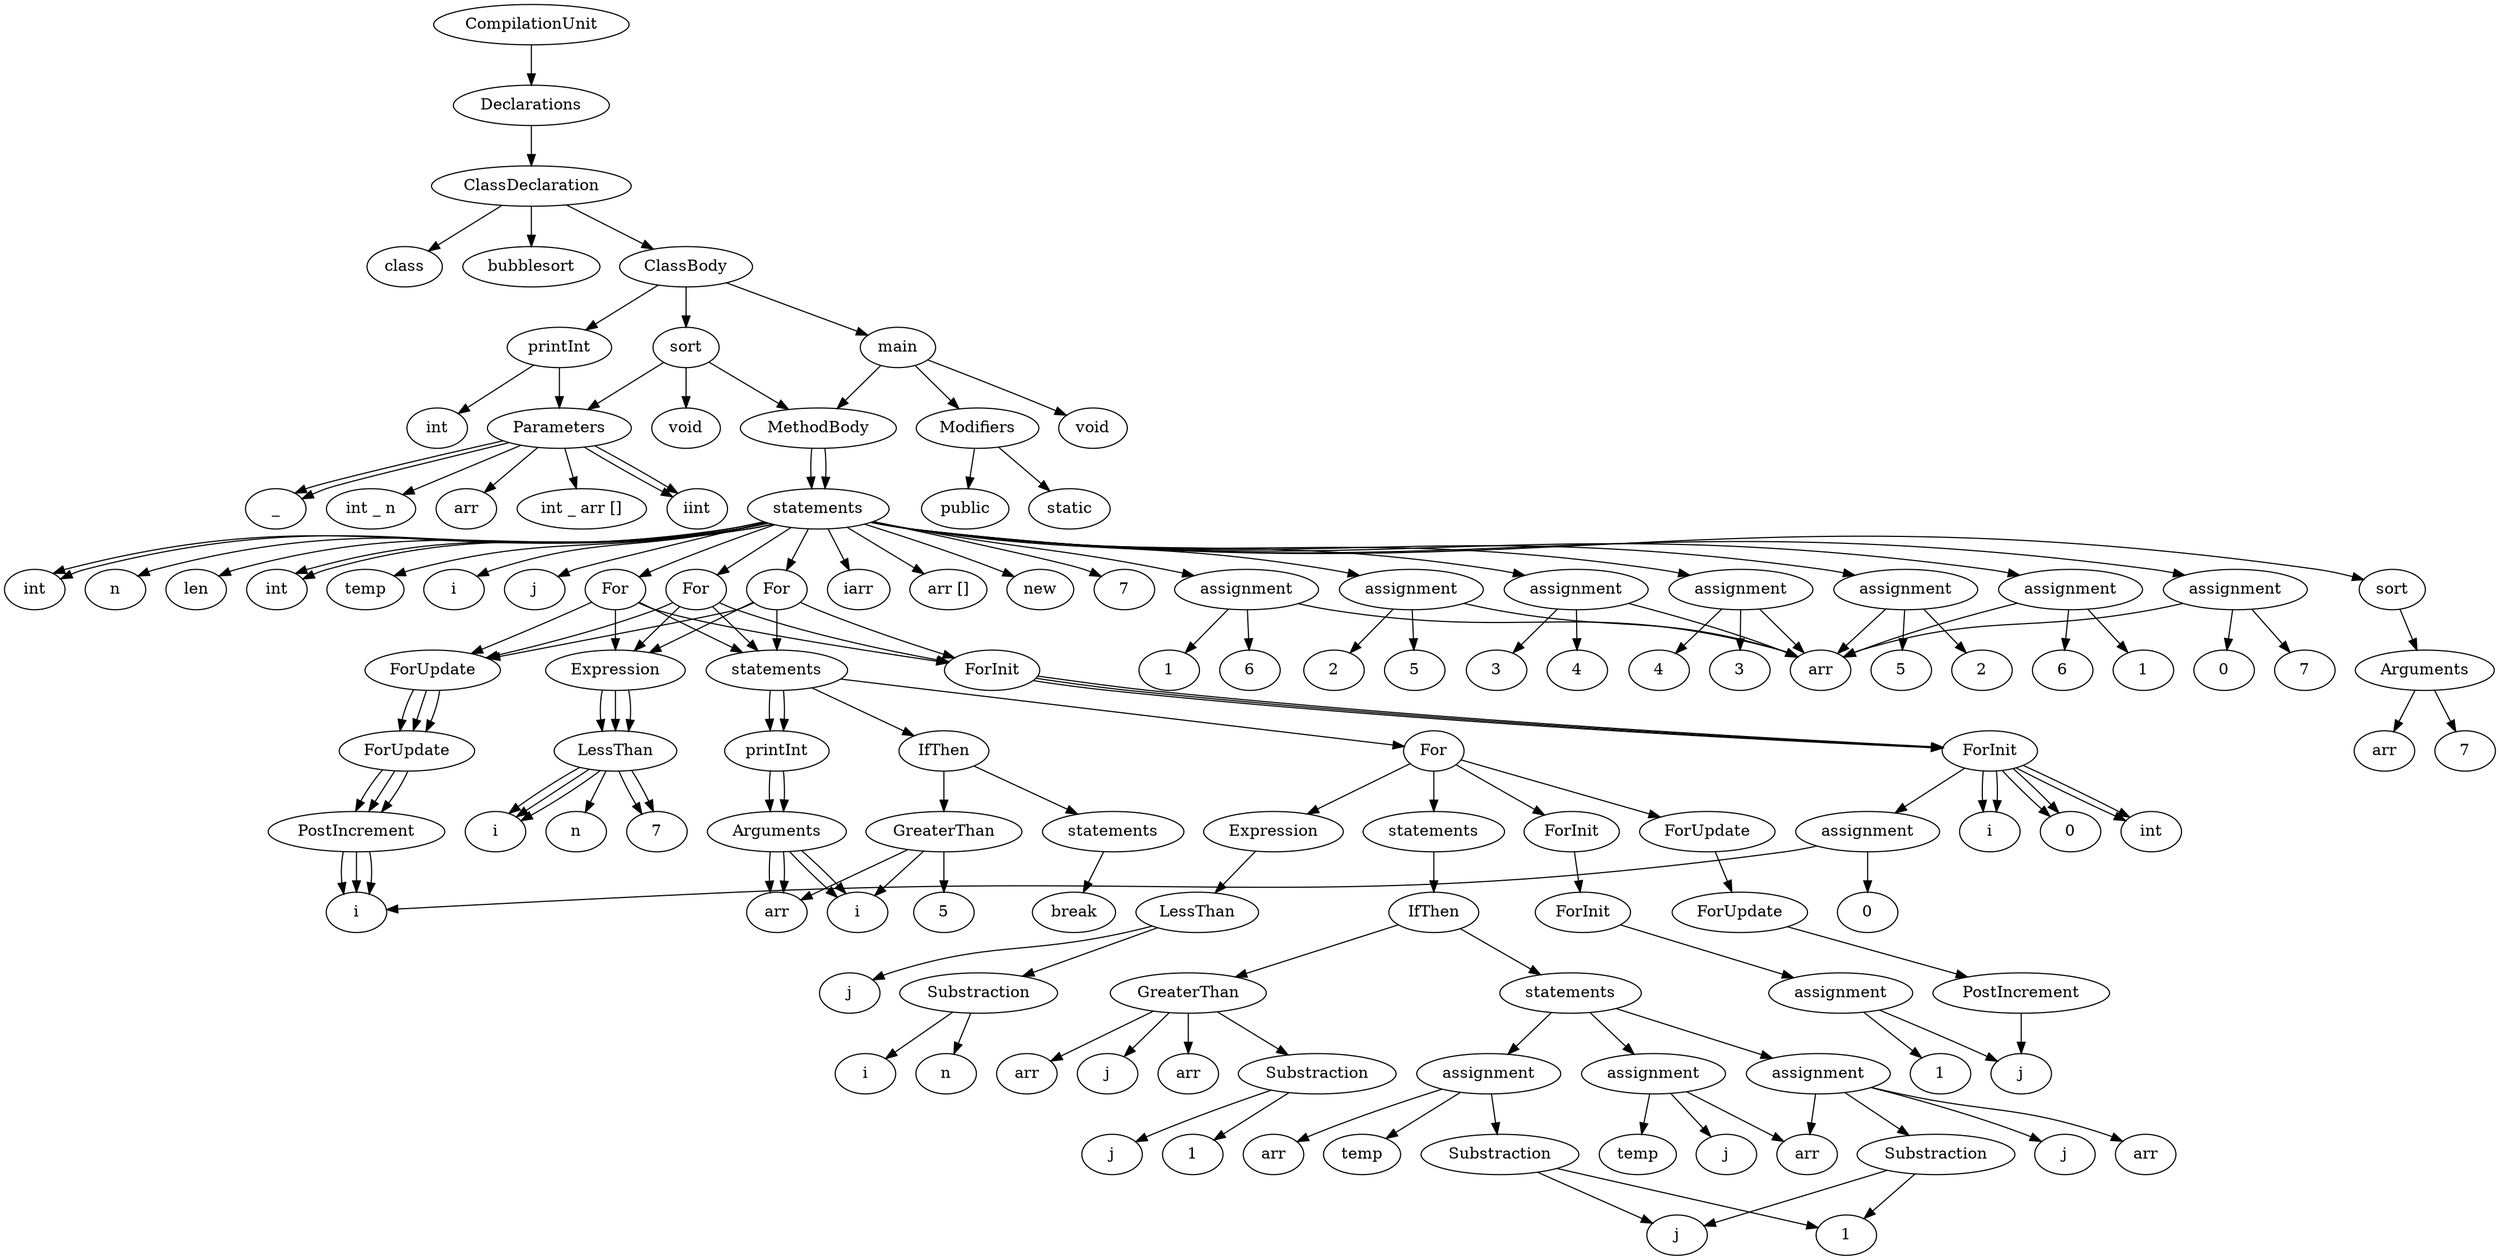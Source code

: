 digraph AST{ 
	iCompilationUnit_0_0 [label= "CompilationUnit"]	iCompilationUnit_0_0 ->{ iDeclarations_1_0}
	iDeclarations_1_0 [label= "Declarations"]	iDeclarations_1_0 ->{ iClassDeclaration_2_0}
	iClassDeclaration_2_0 [label= "ClassDeclaration"]	iClassDeclaration_2_0 ->{ iclass_3_0 ,ibubblesort_3_1 ,iClassBody_3_2}
	iclass_3_0 [label= "class"]	iclass_3_0 ->{}
	ibubblesort_3_1 [label= "bubblesort"]	ibubblesort_3_1 ->{}
	iClassBody_3_2 [label= "ClassBody"]	iClassBody_3_2 ->{ iprintInt_4_0 ,isort_4_1 ,imain_4_2}
	iprintInt_4_0 [label= "printInt"]	iprintInt_4_0 ->{ iint_5_0 ,iParameters_5_1}
	iint_5_0 [label= "int"]	iint_5_0 ->{}
	iParameters_5_1 [label= "Parameters"]	iParameters_5_1 ->{ iint _ n_6_0}
	iint _ n_6_0 [label= "int _ n"]	iint _ n_6_0 ->{}
	isort_4_1 [label= "sort"]	isort_4_1 ->{ ivoid_5_0 ,iParameters_5_1 ,iMethodBody_5_2}
	ivoid_5_0 [label= "void"]	ivoid_5_0 ->{}
	iParameters_5_1 [label= "Parameters"]	iParameters_5_1 ->{ iint _ arr []_6_0}
	iint _ arr []_6_0 [label= "int _ arr []"]	iint _ arr []_6_0 ->{}
	iMethodBody_5_2 [label= "MethodBody"]	iMethodBody_5_2 ->{ istatements_6_0}
	istatements_6_0 [label= "statements"]	istatements_6_0 ->{ iint_7_0 ,in_7_1 ,ilen_7_2 ,iint_7_3 ,itemp_7_4 ,ii_7_5 ,ij_7_6 ,iFor_7_7}
	iint_7_0 [label= "int"]	iint_7_0 ->{}
	in_7_1 [label= "n"]	in_7_1 ->{}
	ilen_7_2 [label= "len"]	ilen_7_2 ->{}
	iint_7_3 [label= "int"]	iint_7_3 ->{}
	itemp_7_4 [label= "temp"]	itemp_7_4 ->{}
	ii_7_5 [label= "i"]	ii_7_5 ->{}
	ij_7_6 [label= "j"]	ij_7_6 ->{}
	iFor_7_7 [label= "For"]	iFor_7_7 ->{ iForInit_8_0 ,iExpression_8_1 ,iForUpdate_8_2 ,istatements_8_3}
	iForInit_8_0 [label= "ForInit"]	iForInit_8_0 ->{ iForInit_9_0}
	iForInit_9_0 [label= "ForInit"]	iForInit_9_0 ->{ iassignment_10_0}
	iassignment_10_0 [label= "assignment"]	iassignment_10_0 ->{ ii_11_0 ,i0_11_1}
	ii_11_0 [label= "i"]	ii_11_0 ->{}
	i0_11_1 [label= "0"]	i0_11_1 ->{}
	iExpression_8_1 [label= "Expression"]	iExpression_8_1 ->{ iLessThan_9_0}
	iLessThan_9_0 [label= "LessThan"]	iLessThan_9_0 ->{ ii_10_0 ,in_10_1}
	ii_10_0 [label= "i"]	ii_10_0 ->{}
	in_10_1 [label= "n"]	in_10_1 ->{}
	iForUpdate_8_2 [label= "ForUpdate"]	iForUpdate_8_2 ->{ iForUpdate_9_0}
	iForUpdate_9_0 [label= "ForUpdate"]	iForUpdate_9_0 ->{ iPostIncrement_10_0}
	iPostIncrement_10_0 [label= "PostIncrement"]	iPostIncrement_10_0 ->{ ii_11_0}
	ii_11_0 [label= "i"]	ii_11_0 ->{}
	istatements_8_3 [label= "statements"]	istatements_8_3 ->{ iFor_9_0}
	iFor_9_0 [label= "For"]	iFor_9_0 ->{ iForInit_10_0 ,iExpression_10_1 ,iForUpdate_10_2 ,istatements_10_3}
	iForInit_10_0 [label= "ForInit"]	iForInit_10_0 ->{ iForInit_11_0}
	iForInit_11_0 [label= "ForInit"]	iForInit_11_0 ->{ iassignment_12_0}
	iassignment_12_0 [label= "assignment"]	iassignment_12_0 ->{ ij_13_0 ,i1_13_1}
	ij_13_0 [label= "j"]	ij_13_0 ->{}
	i1_13_1 [label= "1"]	i1_13_1 ->{}
	iExpression_10_1 [label= "Expression"]	iExpression_10_1 ->{ iLessThan_11_0}
	iLessThan_11_0 [label= "LessThan"]	iLessThan_11_0 ->{ ij_12_0 ,iSubstraction_12_1}
	ij_12_0 [label= "j"]	ij_12_0 ->{}
	iSubstraction_12_1 [label= "Substraction"]	iSubstraction_12_1 ->{ in_13_0 ,ii_13_1}
	in_13_0 [label= "n"]	in_13_0 ->{}
	ii_13_1 [label= "i"]	ii_13_1 ->{}
	iForUpdate_10_2 [label= "ForUpdate"]	iForUpdate_10_2 ->{ iForUpdate_11_0}
	iForUpdate_11_0 [label= "ForUpdate"]	iForUpdate_11_0 ->{ iPostIncrement_12_0}
	iPostIncrement_12_0 [label= "PostIncrement"]	iPostIncrement_12_0 ->{ ij_13_0}
	ij_13_0 [label= "j"]	ij_13_0 ->{}
	istatements_10_3 [label= "statements"]	istatements_10_3 ->{ iIfThen_11_0}
	iIfThen_11_0 [label= "IfThen"]	iIfThen_11_0 ->{ iGreaterThan_12_0 ,istatements_12_1}
	iGreaterThan_12_0 [label= "GreaterThan"]	iGreaterThan_12_0 ->{ iarr_13_0 ,iSubstraction_13_1 ,iarr_13_2 ,ij_13_3}
	iarr_13_0 [label= "arr"]	iarr_13_0 ->{}
	iSubstraction_13_1 [label= "Substraction"]	iSubstraction_13_1 ->{ ij_14_0 ,i1_14_1}
	ij_14_0 [label= "j"]	ij_14_0 ->{}
	i1_14_1 [label= "1"]	i1_14_1 ->{}
	iarr_13_2 [label= "arr"]	iarr_13_2 ->{}
	ij_13_3 [label= "j"]	ij_13_3 ->{}
	istatements_12_1 [label= "statements"]	istatements_12_1 ->{ iassignment_13_0 ,iassignment_13_1 ,iassignment_13_2}
	iassignment_13_0 [label= "assignment"]	iassignment_13_0 ->{ itemp_14_0 ,iarr_14_1 ,iSubstraction_14_2}
	itemp_14_0 [label= "temp"]	itemp_14_0 ->{}
	iarr_14_1 [label= "arr"]	iarr_14_1 ->{}
	iSubstraction_14_2 [label= "Substraction"]	iSubstraction_14_2 ->{ ij_15_0 ,i1_15_1}
	ij_15_0 [label= "j"]	ij_15_0 ->{}
	i1_15_1 [label= "1"]	i1_15_1 ->{}
	iassignment_13_1 [label= "assignment"]	iassignment_13_1 ->{ iarr_14_0 ,iSubstraction_14_1 ,iarr_14_2 ,ij_14_3}
	iarr_14_0 [label= "arr"]	iarr_14_0 ->{}
	iSubstraction_14_1 [label= "Substraction"]	iSubstraction_14_1 ->{ ij_15_0 ,i1_15_1}
	ij_15_0 [label= "j"]	ij_15_0 ->{}
	i1_15_1 [label= "1"]	i1_15_1 ->{}
	iarr_14_2 [label= "arr"]	iarr_14_2 ->{}
	ij_14_3 [label= "j"]	ij_14_3 ->{}
	iassignment_13_2 [label= "assignment"]	iassignment_13_2 ->{ iarr_14_0 ,ij_14_1 ,itemp_14_2}
	iarr_14_0 [label= "arr"]	iarr_14_0 ->{}
	ij_14_1 [label= "j"]	ij_14_1 ->{}
	itemp_14_2 [label= "temp"]	itemp_14_2 ->{}
	imain_4_2 [label= "main"]	imain_4_2 ->{ iModifiers_5_0 ,ivoid_5_1 ,iMethodBody_5_2}
	iModifiers_5_0 [label= "Modifiers"]	iModifiers_5_0 ->{ ipublic_6_0 ,istatic_6_1}
	ipublic_6_0 [label= "public"]	ipublic_6_0 ->{}
	istatic_6_1 [label= "static"]	istatic_6_1 ->{}
	ivoid_5_1 [label= "void"]	ivoid_5_1 ->{}
	iMethodBody_5_2 [label= "MethodBody"]	iMethodBody_5_2 ->{ istatements_6_0}
	istatements_6_0 [label= "statements"]	istatements_6_0 ->{ iint_7_0 ,iarr []_7_1 ,inew_7_2 ,iint_7_3 ,i7_7_4 ,iassignment_7_5 ,iassignment_7_6 ,iassignment_7_7 ,iassignment_7_8 ,iassignment_7_9 ,iassignment_7_10 ,iassignment_7_11 ,iFor_7_12 ,isort_7_13 ,iFor_7_14}
	iint_7_0 [label= "int"]	iint_7_0 ->{}
	iarr []_7_1 [label= "arr []"]	iarr []_7_1 ->{}
	inew_7_2 [label= "new"]	inew_7_2 ->{}
	iint_7_3 [label= "int"]	iint_7_3 ->{}
	i7_7_4 [label= "7"]	i7_7_4 ->{}
	iassignment_7_5 [label= "assignment"]	iassignment_7_5 ->{ iarr_8_0 ,i0_8_1 ,i7_8_2}
	iarr_8_0 [label= "arr"]	iarr_8_0 ->{}
	i0_8_1 [label= "0"]	i0_8_1 ->{}
	i7_8_2 [label= "7"]	i7_8_2 ->{}
	iassignment_7_6 [label= "assignment"]	iassignment_7_6 ->{ iarr_8_0 ,i1_8_1 ,i6_8_2}
	iarr_8_0 [label= "arr"]	iarr_8_0 ->{}
	i1_8_1 [label= "1"]	i1_8_1 ->{}
	i6_8_2 [label= "6"]	i6_8_2 ->{}
	iassignment_7_7 [label= "assignment"]	iassignment_7_7 ->{ iarr_8_0 ,i2_8_1 ,i5_8_2}
	iarr_8_0 [label= "arr"]	iarr_8_0 ->{}
	i2_8_1 [label= "2"]	i2_8_1 ->{}
	i5_8_2 [label= "5"]	i5_8_2 ->{}
	iassignment_7_8 [label= "assignment"]	iassignment_7_8 ->{ iarr_8_0 ,i3_8_1 ,i4_8_2}
	iarr_8_0 [label= "arr"]	iarr_8_0 ->{}
	i3_8_1 [label= "3"]	i3_8_1 ->{}
	i4_8_2 [label= "4"]	i4_8_2 ->{}
	iassignment_7_9 [label= "assignment"]	iassignment_7_9 ->{ iarr_8_0 ,i4_8_1 ,i3_8_2}
	iarr_8_0 [label= "arr"]	iarr_8_0 ->{}
	i4_8_1 [label= "4"]	i4_8_1 ->{}
	i3_8_2 [label= "3"]	i3_8_2 ->{}
	iassignment_7_10 [label= "assignment"]	iassignment_7_10 ->{ iarr_8_0 ,i5_8_1 ,i2_8_2}
	iarr_8_0 [label= "arr"]	iarr_8_0 ->{}
	i5_8_1 [label= "5"]	i5_8_1 ->{}
	i2_8_2 [label= "2"]	i2_8_2 ->{}
	iassignment_7_11 [label= "assignment"]	iassignment_7_11 ->{ iarr_8_0 ,i6_8_1 ,i1_8_2}
	iarr_8_0 [label= "arr"]	iarr_8_0 ->{}
	i6_8_1 [label= "6"]	i6_8_1 ->{}
	i1_8_2 [label= "1"]	i1_8_2 ->{}
	iFor_7_12 [label= "For"]	iFor_7_12 ->{ iForInit_8_0 ,iExpression_8_1 ,iForUpdate_8_2 ,istatements_8_3}
	iForInit_8_0 [label= "ForInit"]	iForInit_8_0 ->{ iForInit_9_0}
	iForInit_9_0 [label= "ForInit"]	iForInit_9_0 ->{ iint_10_0 ,ii_10_1 ,i0_10_2}
	iint_10_0 [label= "int"]	iint_10_0 ->{}
	ii_10_1 [label= "i"]	ii_10_1 ->{}
	i0_10_2 [label= "0"]	i0_10_2 ->{}
	iExpression_8_1 [label= "Expression"]	iExpression_8_1 ->{ iLessThan_9_0}
	iLessThan_9_0 [label= "LessThan"]	iLessThan_9_0 ->{ ii_10_0 ,i7_10_1}
	ii_10_0 [label= "i"]	ii_10_0 ->{}
	i7_10_1 [label= "7"]	i7_10_1 ->{}
	iForUpdate_8_2 [label= "ForUpdate"]	iForUpdate_8_2 ->{ iForUpdate_9_0}
	iForUpdate_9_0 [label= "ForUpdate"]	iForUpdate_9_0 ->{ iPostIncrement_10_0}
	iPostIncrement_10_0 [label= "PostIncrement"]	iPostIncrement_10_0 ->{ ii_11_0}
	ii_11_0 [label= "i"]	ii_11_0 ->{}
	istatements_8_3 [label= "statements"]	istatements_8_3 ->{ iprintInt_9_0 ,iIfThen_9_1}
	iprintInt_9_0 [label= "printInt"]	iprintInt_9_0 ->{ iArguments_10_0}
	iArguments_10_0 [label= "Arguments"]	iArguments_10_0 ->{ iarr_11_0 ,ii_11_1}
	iarr_11_0 [label= "arr"]	iarr_11_0 ->{}
	ii_11_1 [label= "i"]	ii_11_1 ->{}
	iIfThen_9_1 [label= "IfThen"]	iIfThen_9_1 ->{ iGreaterThan_10_0 ,istatements_10_1}
	iGreaterThan_10_0 [label= "GreaterThan"]	iGreaterThan_10_0 ->{ iarr_11_0 ,ii_11_1 ,i5_11_2}
	iarr_11_0 [label= "arr"]	iarr_11_0 ->{}
	ii_11_1 [label= "i"]	ii_11_1 ->{}
	i5_11_2 [label= "5"]	i5_11_2 ->{}
	istatements_10_1 [label= "statements"]	istatements_10_1 ->{ ibreak_11_0}
	ibreak_11_0 [label= "break"]	ibreak_11_0 ->{}
	isort_7_13 [label= "sort"]	isort_7_13 ->{ iArguments_8_0}
	iArguments_8_0 [label= "Arguments"]	iArguments_8_0 ->{ iarr_9_0 ,i7_9_1}
	iarr_9_0 [label= "arr"]	iarr_9_0 ->{}
	i7_9_1 [label= "7"]	i7_9_1 ->{}
	iFor_7_14 [label= "For"]	iFor_7_14 ->{ iForInit_8_0 ,iExpression_8_1 ,iForUpdate_8_2 ,istatements_8_3}
	iForInit_8_0 [label= "ForInit"]	iForInit_8_0 ->{ iForInit_9_0}
	iForInit_9_0 [label= "ForInit"]	iForInit_9_0 ->{ iint_10_0 ,ii_10_1 ,i0_10_2}
	iint_10_0 [label= "int"]	iint_10_0 ->{}
	ii_10_1 [label= "i"]	ii_10_1 ->{}
	i0_10_2 [label= "0"]	i0_10_2 ->{}
	iExpression_8_1 [label= "Expression"]	iExpression_8_1 ->{ iLessThan_9_0}
	iLessThan_9_0 [label= "LessThan"]	iLessThan_9_0 ->{ ii_10_0 ,i7_10_1}
	ii_10_0 [label= "i"]	ii_10_0 ->{}
	i7_10_1 [label= "7"]	i7_10_1 ->{}
	iForUpdate_8_2 [label= "ForUpdate"]	iForUpdate_8_2 ->{ iForUpdate_9_0}
	iForUpdate_9_0 [label= "ForUpdate"]	iForUpdate_9_0 ->{ iPostIncrement_10_0}
	iPostIncrement_10_0 [label= "PostIncrement"]	iPostIncrement_10_0 ->{ ii_11_0}
	ii_11_0 [label= "i"]	ii_11_0 ->{}
	istatements_8_3 [label= "statements"]	istatements_8_3 ->{ iprintInt_9_0}
	iprintInt_9_0 [label= "printInt"]	iprintInt_9_0 ->{ iArguments_10_0}
	iArguments_10_0 [label= "Arguments"]	iArguments_10_0 ->{ iarr_11_0 ,ii_11_1}
	iarr_11_0 [label= "arr"]	iarr_11_0 ->{}
	ii_11_1 [label= "i"]	ii_11_1 ->{}
} 
